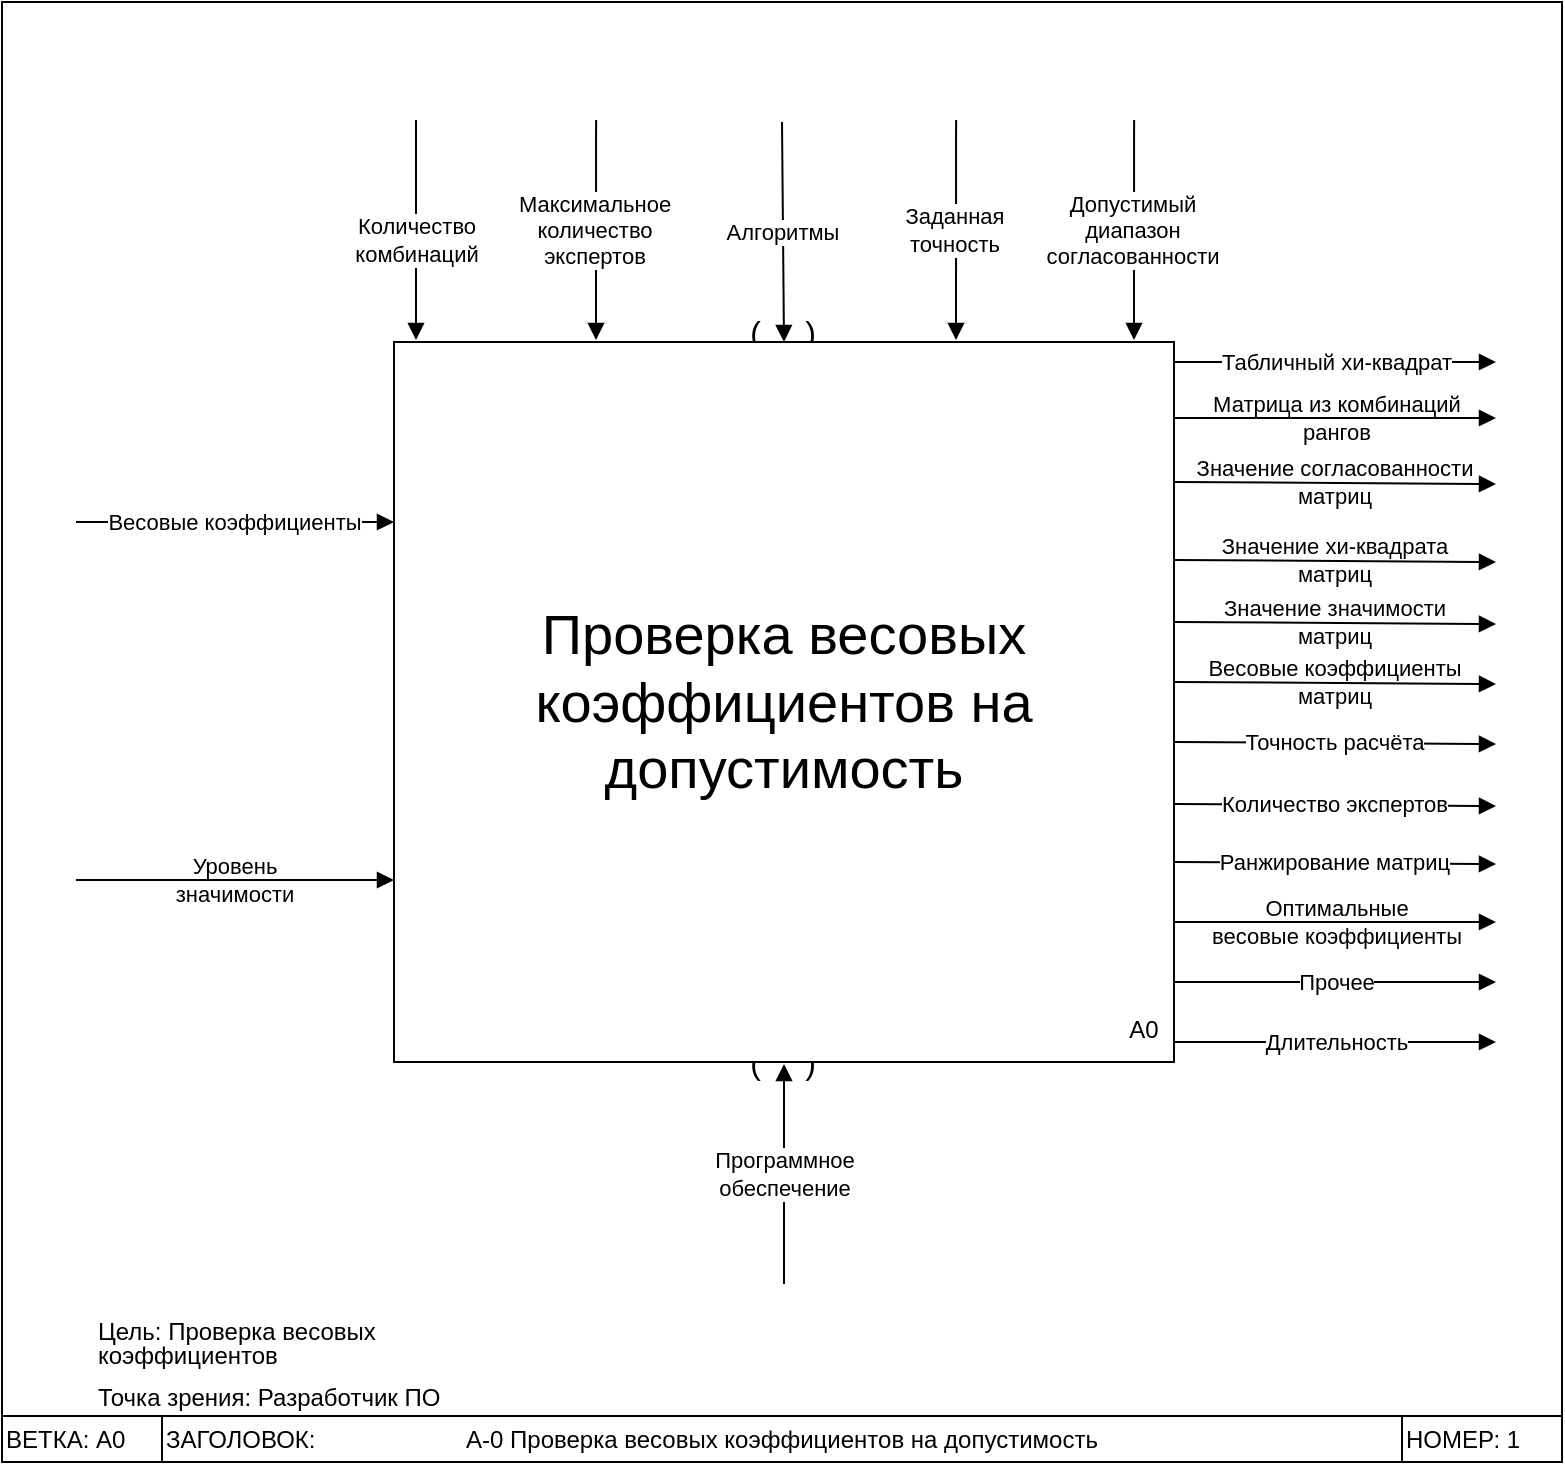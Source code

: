 <mxfile version="21.7.5" type="github" pages="4">
  <diagram name="Контекстная" id="ZWv0XQIptHX5wj8FlSW1">
    <mxGraphModel dx="989" dy="545" grid="1" gridSize="10" guides="1" tooltips="1" connect="1" arrows="1" fold="1" page="1" pageScale="1" pageWidth="827" pageHeight="1169" math="0" shadow="0">
      <root>
        <mxCell id="0" />
        <mxCell id="1" parent="0" />
        <mxCell id="_nZTojiyE76JTHtSft5U-11" value="&lt;font style=&quot;font-size: 16px;&quot;&gt;(&amp;nbsp; &amp;nbsp; &amp;nbsp;)&lt;/font&gt;" style="text;html=1;align=center;verticalAlign=middle;resizable=0;points=[];autosize=1;strokeColor=none;fillColor=none;" parent="1" vertex="1">
          <mxGeometry x="383" y="170" width="60" height="30" as="geometry" />
        </mxCell>
        <mxCell id="UwtVmJWAxAAU6NyaN8vT-10" value="" style="swimlane;direction=west;" parent="1" vertex="1">
          <mxGeometry x="23" y="20" width="780" height="730" as="geometry">
            <mxRectangle x="24" y="21" width="50" height="40" as="alternateBounds" />
          </mxGeometry>
        </mxCell>
        <mxCell id="UwtVmJWAxAAU6NyaN8vT-11" value="ВЕТКА: А0" style="text;html=1;strokeColor=default;fillColor=none;align=left;verticalAlign=middle;whiteSpace=wrap;rounded=0;glass=0;" parent="UwtVmJWAxAAU6NyaN8vT-10" vertex="1">
          <mxGeometry y="707" width="80" height="23" as="geometry" />
        </mxCell>
        <mxCell id="UwtVmJWAxAAU6NyaN8vT-12" value="НОМЕР: 1" style="text;html=1;strokeColor=default;fillColor=none;align=left;verticalAlign=middle;whiteSpace=wrap;rounded=0;glass=0;" parent="UwtVmJWAxAAU6NyaN8vT-10" vertex="1">
          <mxGeometry x="700" y="707" width="80" height="23" as="geometry" />
        </mxCell>
        <mxCell id="UwtVmJWAxAAU6NyaN8vT-13" value="ЗАГОЛОВОК:&amp;nbsp;" style="text;html=1;strokeColor=none;fillColor=none;align=left;verticalAlign=middle;whiteSpace=wrap;rounded=0;glass=0;" parent="UwtVmJWAxAAU6NyaN8vT-10" vertex="1">
          <mxGeometry x="80" y="707" width="80" height="23" as="geometry" />
        </mxCell>
        <mxCell id="UwtVmJWAxAAU6NyaN8vT-14" value="А-0 Проверка весовых коэффициентов на допустимость" style="text;html=1;strokeColor=none;fillColor=none;align=center;verticalAlign=middle;whiteSpace=wrap;rounded=0;glass=0;" parent="UwtVmJWAxAAU6NyaN8vT-10" vertex="1">
          <mxGeometry x="80" y="707" width="620" height="23" as="geometry" />
        </mxCell>
        <mxCell id="UwtVmJWAxAAU6NyaN8vT-15" value="&lt;p style=&quot;line-height: 100%;&quot;&gt;Цель: Проверка весовых коэффициентов&lt;/p&gt;&lt;p style=&quot;line-height: 50%;&quot;&gt;Точка зрения: Разработчик ПО&lt;/p&gt;" style="text;html=1;strokeColor=none;fillColor=none;align=left;verticalAlign=middle;whiteSpace=wrap;rounded=0;" parent="UwtVmJWAxAAU6NyaN8vT-10" vertex="1">
          <mxGeometry x="46" y="650" width="174" height="57" as="geometry" />
        </mxCell>
        <mxCell id="UwtVmJWAxAAU6NyaN8vT-34" value="Табличный хи-квадрат" style="endArrow=block;html=1;rounded=0;exitX=1;exitY=0.12;exitDx=0;exitDy=0;exitPerimeter=0;endFill=1;" parent="UwtVmJWAxAAU6NyaN8vT-10" edge="1">
          <mxGeometry width="50" height="50" relative="1" as="geometry">
            <mxPoint x="586" y="180" as="sourcePoint" />
            <mxPoint x="747" y="180" as="targetPoint" />
          </mxGeometry>
        </mxCell>
        <mxCell id="_nZTojiyE76JTHtSft5U-1" value="Матрица из комбинаций&lt;br&gt;рангов" style="endArrow=block;html=1;rounded=0;exitX=1;exitY=0.5;exitDx=0;exitDy=0;endFill=1;labelBackgroundColor=none;" parent="UwtVmJWAxAAU6NyaN8vT-10" edge="1">
          <mxGeometry width="50" height="50" relative="1" as="geometry">
            <mxPoint x="586" y="208" as="sourcePoint" />
            <mxPoint x="747" y="208" as="targetPoint" />
          </mxGeometry>
        </mxCell>
        <mxCell id="_nZTojiyE76JTHtSft5U-2" value="Длительность" style="endArrow=block;html=1;rounded=0;exitX=1;exitY=0.88;exitDx=0;exitDy=0;exitPerimeter=0;endFill=1;" parent="UwtVmJWAxAAU6NyaN8vT-10" edge="1">
          <mxGeometry width="50" height="50" relative="1" as="geometry">
            <mxPoint x="586" y="520" as="sourcePoint" />
            <mxPoint x="747" y="520" as="targetPoint" />
          </mxGeometry>
        </mxCell>
        <mxCell id="_nZTojiyE76JTHtSft5U-13" value="Максимальное&lt;br&gt;количество&lt;br&gt;экспертов" style="endArrow=block;html=1;rounded=0;entryX=0.105;entryY=0;entryDx=0;entryDy=0;endFill=1;entryPerimeter=0;" parent="UwtVmJWAxAAU6NyaN8vT-10" edge="1">
          <mxGeometry x="0.007" width="50" height="50" relative="1" as="geometry">
            <mxPoint x="297.05" y="59" as="sourcePoint" />
            <mxPoint x="297.0" y="169" as="targetPoint" />
            <mxPoint x="-1" as="offset" />
          </mxGeometry>
        </mxCell>
        <mxCell id="_nZTojiyE76JTHtSft5U-14" value="Уровень&lt;br&gt;значимости" style="endArrow=block;html=1;rounded=0;entryX=0;entryY=0.25;entryDx=0;entryDy=0;endFill=1;labelBackgroundColor=none;" parent="UwtVmJWAxAAU6NyaN8vT-10" edge="1">
          <mxGeometry x="0.007" width="50" height="50" relative="1" as="geometry">
            <mxPoint x="37" y="439" as="sourcePoint" />
            <mxPoint x="196" y="439" as="targetPoint" />
            <mxPoint x="-1" as="offset" />
          </mxGeometry>
        </mxCell>
        <mxCell id="UwtVmJWAxAAU6NyaN8vT-33" value="Программное&lt;br&gt;обеспечение" style="endArrow=block;html=1;rounded=0;entryX=0.5;entryY=1;entryDx=0;entryDy=0;endFill=1;" parent="UwtVmJWAxAAU6NyaN8vT-10" edge="1">
          <mxGeometry width="50" height="50" relative="1" as="geometry">
            <mxPoint x="391" y="641" as="sourcePoint" />
            <mxPoint x="391" y="531" as="targetPoint" />
          </mxGeometry>
        </mxCell>
        <mxCell id="_nZTojiyE76JTHtSft5U-6" value="&lt;font style=&quot;font-size: 16px;&quot;&gt;(&amp;nbsp; &amp;nbsp; &amp;nbsp;)&lt;/font&gt;" style="text;html=1;align=center;verticalAlign=middle;resizable=0;points=[];autosize=1;strokeColor=none;fillColor=none;" parent="UwtVmJWAxAAU6NyaN8vT-10" vertex="1">
          <mxGeometry x="360" y="515" width="60" height="30" as="geometry" />
        </mxCell>
        <mxCell id="Q9Z6t221oSEV2i7YVVHM-1" value="Количество&lt;br&gt;комбинаций" style="endArrow=block;html=1;rounded=0;entryX=0.105;entryY=0;entryDx=0;entryDy=0;endFill=1;entryPerimeter=0;" edge="1" parent="UwtVmJWAxAAU6NyaN8vT-10">
          <mxGeometry x="0.091" width="50" height="50" relative="1" as="geometry">
            <mxPoint x="207" y="59" as="sourcePoint" />
            <mxPoint x="207" y="169" as="targetPoint" />
            <mxPoint as="offset" />
          </mxGeometry>
        </mxCell>
        <mxCell id="SbHf0pWlJhlHCsWusG1j-2" value="Допустимый&lt;br&gt;диапазон&lt;br&gt;согласованности" style="endArrow=block;html=1;rounded=0;entryX=0.105;entryY=0;entryDx=0;entryDy=0;endFill=1;entryPerimeter=0;" edge="1" parent="UwtVmJWAxAAU6NyaN8vT-10">
          <mxGeometry x="0.008" y="-1" width="50" height="50" relative="1" as="geometry">
            <mxPoint x="566.05" y="59" as="sourcePoint" />
            <mxPoint x="566" y="169" as="targetPoint" />
            <mxPoint as="offset" />
          </mxGeometry>
        </mxCell>
        <mxCell id="Q9Z6t221oSEV2i7YVVHM-2" value="Заданная&lt;br&gt;точность" style="endArrow=block;html=1;rounded=0;entryX=0.105;entryY=0;entryDx=0;entryDy=0;endFill=1;entryPerimeter=0;" edge="1" parent="UwtVmJWAxAAU6NyaN8vT-10">
          <mxGeometry x="0.008" y="-1" width="50" height="50" relative="1" as="geometry">
            <mxPoint x="477.05" y="59" as="sourcePoint" />
            <mxPoint x="477" y="169" as="targetPoint" />
            <mxPoint as="offset" />
          </mxGeometry>
        </mxCell>
        <mxCell id="SbHf0pWlJhlHCsWusG1j-5" value="Значение хи-квадрата&lt;br&gt;матриц" style="endArrow=block;html=1;rounded=0;exitX=1;exitY=0.5;exitDx=0;exitDy=0;endFill=1;labelBackgroundColor=none;" edge="1" parent="UwtVmJWAxAAU6NyaN8vT-10">
          <mxGeometry width="50" height="50" relative="1" as="geometry">
            <mxPoint x="586" y="279" as="sourcePoint" />
            <mxPoint x="747" y="280" as="targetPoint" />
          </mxGeometry>
        </mxCell>
        <mxCell id="SbHf0pWlJhlHCsWusG1j-3" value="Прочее" style="endArrow=block;html=1;rounded=0;exitX=1;exitY=0.5;exitDx=0;exitDy=0;endFill=1;labelBackgroundColor=default;" edge="1" parent="UwtVmJWAxAAU6NyaN8vT-10">
          <mxGeometry x="0.002" width="50" height="50" relative="1" as="geometry">
            <mxPoint x="586" y="490" as="sourcePoint" />
            <mxPoint x="747" y="490" as="targetPoint" />
            <mxPoint as="offset" />
          </mxGeometry>
        </mxCell>
        <mxCell id="N3KC11bhhMYCx0dWHLYu-1" value="Оптимальные&lt;br&gt;весовые коэффициенты" style="endArrow=block;html=1;rounded=0;exitX=1;exitY=0.5;exitDx=0;exitDy=0;endFill=1;labelBackgroundColor=none;" edge="1" parent="UwtVmJWAxAAU6NyaN8vT-10">
          <mxGeometry x="0.002" width="50" height="50" relative="1" as="geometry">
            <mxPoint x="586" y="460" as="sourcePoint" />
            <mxPoint x="747" y="460" as="targetPoint" />
            <mxPoint as="offset" />
          </mxGeometry>
        </mxCell>
        <mxCell id="UwtVmJWAxAAU6NyaN8vT-23" value="" style="group" parent="1" vertex="1" connectable="0">
          <mxGeometry x="219" y="190" width="390" height="370" as="geometry" />
        </mxCell>
        <mxCell id="UwtVmJWAxAAU6NyaN8vT-24" value="&lt;span style=&quot;font-size: 28px;&quot;&gt;Проверка весовых коэффициентов на допустимость&lt;br&gt;&lt;/span&gt;" style="rounded=0;whiteSpace=wrap;html=1;" parent="UwtVmJWAxAAU6NyaN8vT-23" vertex="1">
          <mxGeometry width="390" height="360" as="geometry" />
        </mxCell>
        <mxCell id="UwtVmJWAxAAU6NyaN8vT-25" value="A0" style="text;html=1;strokeColor=none;fillColor=none;align=center;verticalAlign=middle;whiteSpace=wrap;rounded=0;" parent="UwtVmJWAxAAU6NyaN8vT-23" vertex="1">
          <mxGeometry x="360" y="329.097" width="30" height="29.903" as="geometry" />
        </mxCell>
        <mxCell id="UwtVmJWAxAAU6NyaN8vT-31" value="Весовые коэффициенты" style="endArrow=block;html=1;rounded=0;entryX=0;entryY=0.25;entryDx=0;entryDy=0;endFill=1;" parent="1" target="UwtVmJWAxAAU6NyaN8vT-24" edge="1">
          <mxGeometry x="0.007" width="50" height="50" relative="1" as="geometry">
            <mxPoint x="60" y="280" as="sourcePoint" />
            <mxPoint x="219.0" y="252.5" as="targetPoint" />
            <mxPoint x="-1" as="offset" />
          </mxGeometry>
        </mxCell>
        <mxCell id="UwtVmJWAxAAU6NyaN8vT-28" value="Алгоритмы" style="endArrow=block;html=1;rounded=0;entryX=0.5;entryY=0;entryDx=0;entryDy=0;endFill=1;" parent="1" edge="1">
          <mxGeometry width="50" height="50" relative="1" as="geometry">
            <mxPoint x="413" y="80" as="sourcePoint" />
            <mxPoint x="414" y="190" as="targetPoint" />
          </mxGeometry>
        </mxCell>
        <mxCell id="SbHf0pWlJhlHCsWusG1j-4" value="Значение согласованности&lt;br&gt;матриц" style="endArrow=block;html=1;rounded=0;exitX=1;exitY=0.5;exitDx=0;exitDy=0;endFill=1;labelBackgroundColor=none;" edge="1" parent="1">
          <mxGeometry x="0.002" width="50" height="50" relative="1" as="geometry">
            <mxPoint x="609" y="260" as="sourcePoint" />
            <mxPoint x="770" y="261" as="targetPoint" />
            <mxPoint as="offset" />
          </mxGeometry>
        </mxCell>
        <mxCell id="SbHf0pWlJhlHCsWusG1j-6" value="Значение значимости&lt;br&gt;матриц" style="endArrow=block;html=1;rounded=0;exitX=1;exitY=0.5;exitDx=0;exitDy=0;endFill=1;labelBackgroundColor=none;" edge="1" parent="1">
          <mxGeometry width="50" height="50" relative="1" as="geometry">
            <mxPoint x="609" y="330" as="sourcePoint" />
            <mxPoint x="770" y="331" as="targetPoint" />
          </mxGeometry>
        </mxCell>
        <mxCell id="SbHf0pWlJhlHCsWusG1j-8" value="Весовые коэффициенты&lt;br&gt;матриц" style="endArrow=block;html=1;rounded=0;exitX=1;exitY=0.5;exitDx=0;exitDy=0;endFill=1;labelBackgroundColor=none;" edge="1" parent="1">
          <mxGeometry x="0.001" width="50" height="50" relative="1" as="geometry">
            <mxPoint x="609" y="360" as="sourcePoint" />
            <mxPoint x="770" y="361" as="targetPoint" />
            <mxPoint as="offset" />
          </mxGeometry>
        </mxCell>
        <mxCell id="SbHf0pWlJhlHCsWusG1j-9" value="Точность расчёта" style="endArrow=block;html=1;rounded=0;exitX=1;exitY=0.5;exitDx=0;exitDy=0;endFill=1;labelBackgroundColor=default;" edge="1" parent="1">
          <mxGeometry x="0.001" width="50" height="50" relative="1" as="geometry">
            <mxPoint x="609" y="390" as="sourcePoint" />
            <mxPoint x="770" y="391" as="targetPoint" />
            <mxPoint as="offset" />
          </mxGeometry>
        </mxCell>
        <mxCell id="SbHf0pWlJhlHCsWusG1j-10" value="Количество экспертов" style="endArrow=block;html=1;rounded=0;exitX=1;exitY=0.5;exitDx=0;exitDy=0;endFill=1;labelBackgroundColor=default;" edge="1" parent="1">
          <mxGeometry x="0.001" width="50" height="50" relative="1" as="geometry">
            <mxPoint x="609" y="421" as="sourcePoint" />
            <mxPoint x="770" y="422" as="targetPoint" />
            <mxPoint as="offset" />
          </mxGeometry>
        </mxCell>
        <mxCell id="SbHf0pWlJhlHCsWusG1j-11" value="Ранжирование матриц" style="endArrow=block;html=1;rounded=0;exitX=1;exitY=0.5;exitDx=0;exitDy=0;endFill=1;labelBackgroundColor=default;" edge="1" parent="1">
          <mxGeometry x="0.001" width="50" height="50" relative="1" as="geometry">
            <mxPoint x="609" y="450" as="sourcePoint" />
            <mxPoint x="770" y="451" as="targetPoint" />
            <mxPoint as="offset" />
          </mxGeometry>
        </mxCell>
      </root>
    </mxGraphModel>
  </diagram>
  <diagram id="uLG6Z2e0YkIsBCWtMbWG" name="А0">
    <mxGraphModel dx="1195" dy="658" grid="1" gridSize="10" guides="1" tooltips="1" connect="1" arrows="1" fold="1" page="1" pageScale="1" pageWidth="1169" pageHeight="827" background="none" math="0" shadow="0">
      <root>
        <mxCell id="0" />
        <mxCell id="1" parent="0" />
        <mxCell id="F-KDv2YsbYm4zEEXJvgU-4" value="Весовые коэффициенты&lt;br style=&quot;font-size: 10px;&quot;&gt;матриц" style="endArrow=block;html=1;rounded=0;endFill=1;exitX=1;exitY=0.08;exitDx=0;exitDy=0;exitPerimeter=0;strokeColor=#6600CC;labelBackgroundColor=default;fillColor=#f8cecc;fontSize=10;" edge="1" parent="1">
          <mxGeometry x="-1" y="-71" width="50" height="50" relative="1" as="geometry">
            <mxPoint x="480" y="393" as="sourcePoint" />
            <mxPoint x="920" y="393" as="targetPoint" />
            <mxPoint x="-59" y="-32" as="offset" />
          </mxGeometry>
        </mxCell>
        <mxCell id="F-KDv2YsbYm4zEEXJvgU-2" value="Значение значимости&lt;br style=&quot;font-size: 10px;&quot;&gt;матриц" style="endArrow=block;html=1;rounded=0;endFill=1;exitX=1;exitY=0.08;exitDx=0;exitDy=0;exitPerimeter=0;strokeColor=#b85450;labelBackgroundColor=default;fillColor=#f8cecc;fontSize=10;" edge="1" parent="1">
          <mxGeometry x="-0.432" y="-50" width="50" height="50" relative="1" as="geometry">
            <mxPoint x="480" y="375" as="sourcePoint" />
            <mxPoint x="920" y="375" as="targetPoint" />
            <mxPoint as="offset" />
          </mxGeometry>
        </mxCell>
        <mxCell id="VD741ZMysFTanJr_S810-2" value="Значение согласованности&lt;br style=&quot;border-color: var(--border-color); font-size: 10px;&quot;&gt;&lt;span style=&quot;font-size: 10px;&quot;&gt;матриц&lt;/span&gt;" style="endArrow=block;html=1;rounded=0;endFill=1;exitX=1;exitY=0.08;exitDx=0;exitDy=0;exitPerimeter=0;strokeColor=#999900;labelBackgroundColor=none;fontSize=10;" edge="1" parent="1">
          <mxGeometry x="-0.618" width="50" height="50" relative="1" as="geometry">
            <mxPoint x="480" y="339.8" as="sourcePoint" />
            <mxPoint x="920" y="340" as="targetPoint" />
            <mxPoint as="offset" />
          </mxGeometry>
        </mxCell>
        <mxCell id="aFnh8GW0OJa8cc7-wk0_-7" value="" style="endArrow=block;html=1;rounded=0;exitX=1.004;exitY=0.16;exitDx=0;exitDy=0;exitPerimeter=0;endFill=1;strokeColor=#00FFFF;fontSize=10;" edge="1" parent="1">
          <mxGeometry x="-1" y="-43" width="50" height="50" relative="1" as="geometry">
            <mxPoint x="280.48" y="196.6" as="sourcePoint" />
            <mxPoint x="920" y="197" as="targetPoint" />
            <mxPoint as="offset" />
          </mxGeometry>
        </mxCell>
        <mxCell id="aFnh8GW0OJa8cc7-wk0_-8" value="Длительность обработки" style="endArrow=block;html=1;rounded=0;exitX=1.004;exitY=0.16;exitDx=0;exitDy=0;exitPerimeter=0;endFill=1;strokeColor=#9AC7BF;jumpStyle=gap;fontSize=10;" edge="1" parent="1">
          <mxGeometry x="-0.22" width="50" height="50" relative="1" as="geometry">
            <mxPoint x="280.48" y="214.6" as="sourcePoint" />
            <mxPoint x="920" y="215" as="targetPoint" />
            <mxPoint as="offset" />
          </mxGeometry>
        </mxCell>
        <mxCell id="aFnh8GW0OJa8cc7-wk0_-9" value="Прочее" style="endArrow=block;html=1;rounded=0;exitX=1.004;exitY=0.16;exitDx=0;exitDy=0;exitPerimeter=0;endFill=1;strokeColor=#FFCE9F;fontSize=10;" edge="1" parent="1">
          <mxGeometry x="-0.861" width="50" height="50" relative="1" as="geometry">
            <mxPoint x="280.48" y="180.6" as="sourcePoint" />
            <mxPoint x="920" y="181" as="targetPoint" />
            <mxPoint as="offset" />
          </mxGeometry>
        </mxCell>
        <mxCell id="4u0ujeywtucYIl0Goh5u-2" value="Весовые&lt;br style=&quot;font-size: 10px;&quot;&gt;коэффициенты" style="endArrow=block;html=1;rounded=0;entryX=-0.001;entryY=0.158;entryDx=0;entryDy=0;entryPerimeter=0;endFill=1;labelBackgroundColor=none;strokeColor=#FF00FF;fontSize=10;" edge="1" parent="1" target="5ahT-SYsGyvmFBpI2IyX-2">
          <mxGeometry x="-0.333" width="50" height="50" relative="1" as="geometry">
            <mxPoint x="40" y="170" as="sourcePoint" />
            <mxPoint x="310" y="190" as="targetPoint" />
            <mxPoint as="offset" />
          </mxGeometry>
        </mxCell>
        <mxCell id="743_yrjDaTubIG02njix-1" value="" style="swimlane;direction=west;fillColor=none;swimlaneFillColor=none;shadow=0;swimlaneLine=1;fontSize=10;" parent="1" vertex="1">
          <mxGeometry x="23" y="20" width="917" height="730" as="geometry">
            <mxRectangle x="23" y="21" width="50" height="40" as="alternateBounds" />
          </mxGeometry>
        </mxCell>
        <mxCell id="F-KDv2YsbYm4zEEXJvgU-1" value="Хи-квадрат&lt;br style=&quot;font-size: 10px;&quot;&gt;матриц" style="endArrow=block;html=1;rounded=0;endFill=1;exitX=1;exitY=0.08;exitDx=0;exitDy=0;exitPerimeter=0;strokeColor=#FFB570;labelBackgroundColor=none;fontSize=10;" edge="1" parent="743_yrjDaTubIG02njix-1">
          <mxGeometry x="-0.855" width="50" height="50" relative="1" as="geometry">
            <mxPoint x="457" y="339" as="sourcePoint" />
            <mxPoint x="897" y="339" as="targetPoint" />
            <mxPoint as="offset" />
          </mxGeometry>
        </mxCell>
        <mxCell id="SuHji1JUfY4mNwCukmQ_-2" value="" style="endArrow=block;html=1;rounded=1;endFill=1;strokeColor=#FFB570;labelBackgroundColor=default;entryX=0;entryY=0.25;entryDx=0;entryDy=0;edgeStyle=orthogonalEdgeStyle;jumpStyle=gap;fontSize=10;" edge="1" parent="743_yrjDaTubIG02njix-1" target="swCZicpM5G-BZDFf6zmv-2">
          <mxGeometry x="-0.767" width="50" height="50" relative="1" as="geometry">
            <mxPoint x="457" y="339" as="sourcePoint" />
            <mxPoint x="907" y="349" as="targetPoint" />
            <mxPoint as="offset" />
            <Array as="points">
              <mxPoint x="510" y="339" />
              <mxPoint x="510" y="480" />
            </Array>
          </mxGeometry>
        </mxCell>
        <mxCell id="cpRvrm9ey4uUoWMbJDzQ-1" value="Уровень&lt;br style=&quot;font-size: 10px;&quot;&gt;значимости" style="endArrow=block;html=1;rounded=0;entryX=-0.001;entryY=0.158;entryDx=0;entryDy=0;entryPerimeter=0;endFill=1;labelBackgroundColor=none;strokeColor=#00FF00;fontSize=10;" edge="1" parent="743_yrjDaTubIG02njix-1">
          <mxGeometry x="-0.333" width="50" height="50" relative="1" as="geometry">
            <mxPoint x="17" y="190" as="sourcePoint" />
            <mxPoint x="137" y="190" as="targetPoint" />
            <mxPoint as="offset" />
          </mxGeometry>
        </mxCell>
        <mxCell id="swCZicpM5G-BZDFf6zmv-4" value="" style="endArrow=block;html=1;rounded=1;entryX=-0.003;entryY=0.93;entryDx=0;entryDy=0;endFill=1;labelBackgroundColor=none;strokeColor=#FF00FF;edgeStyle=elbowEdgeStyle;jumpStyle=gap;entryPerimeter=0;fontSize=10;" edge="1" parent="743_yrjDaTubIG02njix-1" target="swCZicpM5G-BZDFf6zmv-2">
          <mxGeometry width="50" height="50" relative="1" as="geometry">
            <mxPoint x="17" y="150" as="sourcePoint" />
            <mxPoint x="537" y="499" as="targetPoint" />
            <Array as="points">
              <mxPoint x="107" y="330" />
            </Array>
          </mxGeometry>
        </mxCell>
        <mxCell id="swCZicpM5G-BZDFf6zmv-6" value="Неудовлетворительный&lt;br style=&quot;font-size: 10px;&quot;&gt;результат" style="endArrow=classic;html=1;rounded=1;exitX=1;exitY=0.122;exitDx=0;exitDy=0;exitPerimeter=0;entryX=0;entryY=0.75;entryDx=0;entryDy=0;jumpStyle=gap;strokeColor=#333333;fontSize=10;" edge="1" parent="743_yrjDaTubIG02njix-1" source="swCZicpM5G-BZDFf6zmv-2" target="aFnh8GW0OJa8cc7-wk0_-2">
          <mxGeometry x="-0.757" width="50" height="50" relative="1" as="geometry">
            <mxPoint x="657" y="470" as="sourcePoint" />
            <mxPoint x="597" y="350" as="targetPoint" />
            <Array as="points">
              <mxPoint x="707" y="470" />
              <mxPoint x="707" y="260" />
              <mxPoint x="287" y="260" />
              <mxPoint x="287" y="360" />
            </Array>
            <mxPoint as="offset" />
          </mxGeometry>
        </mxCell>
        <mxCell id="5ahT-SYsGyvmFBpI2IyX-1" value="" style="group;fontSize=10;" vertex="1" connectable="0" parent="743_yrjDaTubIG02njix-1">
          <mxGeometry x="137" y="140" width="120" height="60" as="geometry" />
        </mxCell>
        <mxCell id="5ahT-SYsGyvmFBpI2IyX-2" value="Обработка входных данных" style="rounded=0;whiteSpace=wrap;html=1;fontSize=10;" vertex="1" parent="5ahT-SYsGyvmFBpI2IyX-1">
          <mxGeometry width="120" height="60" as="geometry" />
        </mxCell>
        <mxCell id="5ahT-SYsGyvmFBpI2IyX-3" value="&lt;font style=&quot;font-size: 12px;&quot;&gt;А1&lt;/font&gt;" style="text;html=1;strokeColor=none;fillColor=none;align=center;verticalAlign=middle;whiteSpace=wrap;rounded=0;fontSize=10;" vertex="1" parent="5ahT-SYsGyvmFBpI2IyX-1">
          <mxGeometry x="98" y="44" width="22" height="16" as="geometry" />
        </mxCell>
        <mxCell id="743_yrjDaTubIG02njix-2" value="ВЕТКА: А0" style="text;html=1;strokeColor=default;fillColor=none;align=left;verticalAlign=middle;whiteSpace=wrap;rounded=0;glass=0;fontSize=10;" parent="743_yrjDaTubIG02njix-1" vertex="1">
          <mxGeometry y="707" width="80" height="23" as="geometry" />
        </mxCell>
        <mxCell id="743_yrjDaTubIG02njix-3" value="НОМЕР: 2" style="text;html=1;strokeColor=default;fillColor=none;align=left;verticalAlign=middle;whiteSpace=wrap;rounded=0;glass=0;fontSize=10;" parent="743_yrjDaTubIG02njix-1" vertex="1">
          <mxGeometry x="837" y="707" width="80" height="23" as="geometry" />
        </mxCell>
        <mxCell id="743_yrjDaTubIG02njix-4" value="ЗАГОЛОВОК:&amp;nbsp;" style="text;html=1;strokeColor=none;fillColor=none;align=left;verticalAlign=middle;whiteSpace=wrap;rounded=0;glass=0;fontSize=10;" parent="743_yrjDaTubIG02njix-1" vertex="1">
          <mxGeometry x="80" y="707" width="80" height="23" as="geometry" />
        </mxCell>
        <mxCell id="743_yrjDaTubIG02njix-5" value="А-0 Проверка весовых коэффициентов на надёжность" style="text;html=1;strokeColor=none;fillColor=none;align=center;verticalAlign=middle;whiteSpace=wrap;rounded=0;glass=0;fontSize=10;" parent="743_yrjDaTubIG02njix-1" vertex="1">
          <mxGeometry x="80" y="707" width="756" height="23" as="geometry" />
        </mxCell>
        <mxCell id="4u0ujeywtucYIl0Goh5u-1" value="Количество&lt;br style=&quot;font-size: 10px;&quot;&gt;комбинаций" style="endArrow=block;html=1;rounded=0;strokeColor=#2200FF;entryX=0.5;entryY=0;entryDx=0;entryDy=0;endFill=1;fontSize=10;" edge="1" parent="743_yrjDaTubIG02njix-1" target="5ahT-SYsGyvmFBpI2IyX-2">
          <mxGeometry width="50" height="50" relative="1" as="geometry">
            <mxPoint x="197" y="30" as="sourcePoint" />
            <mxPoint x="407" y="190" as="targetPoint" />
          </mxGeometry>
        </mxCell>
        <mxCell id="aFnh8GW0OJa8cc7-wk0_-12" value="" style="endArrow=block;html=1;rounded=1;exitX=1.004;exitY=0.077;exitDx=0;exitDy=0;exitPerimeter=0;edgeStyle=orthogonalEdgeStyle;strokeColor=#660033;jumpStyle=gap;entryX=0.5;entryY=0;entryDx=0;entryDy=0;endFill=1;fontSize=10;" edge="1" parent="743_yrjDaTubIG02njix-1" source="5ahT-SYsGyvmFBpI2IyX-2" target="aFnh8GW0OJa8cc7-wk0_-2">
          <mxGeometry width="50" height="50" relative="1" as="geometry">
            <mxPoint x="257" y="144.62" as="sourcePoint" />
            <mxPoint x="398" y="300" as="targetPoint" />
            <Array as="points">
              <mxPoint x="397" y="145" />
            </Array>
          </mxGeometry>
        </mxCell>
        <mxCell id="swCZicpM5G-BZDFf6zmv-9" value="Длительность" style="text;html=1;align=center;verticalAlign=middle;resizable=0;points=[];autosize=1;strokeColor=none;fillColor=none;fontSize=10;" vertex="1" parent="743_yrjDaTubIG02njix-1">
          <mxGeometry x="786" y="187" width="90" height="30" as="geometry" />
        </mxCell>
        <mxCell id="swCZicpM5G-BZDFf6zmv-11" value="Длительность&lt;br style=&quot;font-size: 10px;&quot;&gt;проверки" style="edgeStyle=orthogonalEdgeStyle;rounded=1;orthogonalLoop=1;jettySize=auto;html=1;exitX=1;exitY=0.25;exitDx=0;exitDy=0;endArrow=block;endFill=1;strokeColor=#9ac7bf;jumpStyle=gap;fontSize=10;" edge="1" parent="743_yrjDaTubIG02njix-1" source="swCZicpM5G-BZDFf6zmv-2">
          <mxGeometry x="-0.444" relative="1" as="geometry">
            <mxPoint x="897" y="195" as="targetPoint" />
            <Array as="points">
              <mxPoint x="774" y="480" />
              <mxPoint x="774" y="195" />
            </Array>
            <mxPoint as="offset" />
          </mxGeometry>
        </mxCell>
        <mxCell id="aFnh8GW0OJa8cc7-wk0_-11" value="" style="endArrow=block;html=1;rounded=1;exitX=1.004;exitY=0.61;exitDx=0;exitDy=0;exitPerimeter=0;edgeStyle=orthogonalEdgeStyle;strokeColor=#00FFFF;entryX=0;entryY=0.25;entryDx=0;entryDy=0;endFill=1;jumpStyle=gap;fontSize=10;" edge="1" parent="743_yrjDaTubIG02njix-1" source="5ahT-SYsGyvmFBpI2IyX-2" target="aFnh8GW0OJa8cc7-wk0_-2">
          <mxGeometry width="50" height="50" relative="1" as="geometry">
            <mxPoint x="257.0" y="176.42" as="sourcePoint" />
            <mxPoint x="296.51" y="220" as="targetPoint" />
          </mxGeometry>
        </mxCell>
        <mxCell id="aFnh8GW0OJa8cc7-wk0_-1" value="" style="group;fontSize=10;" vertex="1" connectable="0" parent="743_yrjDaTubIG02njix-1">
          <mxGeometry x="337" y="300" width="120" height="80" as="geometry" />
        </mxCell>
        <mxCell id="aFnh8GW0OJa8cc7-wk0_-2" value="Расчёт количества экспертов" style="rounded=0;whiteSpace=wrap;html=1;fontSize=10;" vertex="1" parent="aFnh8GW0OJa8cc7-wk0_-1">
          <mxGeometry width="120" height="80" as="geometry" />
        </mxCell>
        <mxCell id="aFnh8GW0OJa8cc7-wk0_-3" value="&lt;font style=&quot;font-size: 12px;&quot;&gt;А2&lt;/font&gt;" style="text;html=1;strokeColor=none;fillColor=none;align=center;verticalAlign=middle;whiteSpace=wrap;rounded=0;fontSize=10;" vertex="1" parent="aFnh8GW0OJa8cc7-wk0_-1">
          <mxGeometry x="98" y="60" width="22" height="20" as="geometry" />
        </mxCell>
        <mxCell id="SuHji1JUfY4mNwCukmQ_-3" value="" style="endArrow=block;html=1;rounded=1;endFill=1;exitX=1.003;exitY=0.687;exitDx=0;exitDy=0;exitPerimeter=0;strokeColor=#b85450;labelBackgroundColor=default;fillColor=#f8cecc;entryX=0;entryY=0.5;entryDx=0;entryDy=0;edgeStyle=orthogonalEdgeStyle;jumpStyle=gap;fontSize=10;" edge="1" parent="743_yrjDaTubIG02njix-1" source="aFnh8GW0OJa8cc7-wk0_-2" target="swCZicpM5G-BZDFf6zmv-2">
          <mxGeometry x="-0.638" y="7" width="50" height="50" relative="1" as="geometry">
            <mxPoint x="467" y="365" as="sourcePoint" />
            <mxPoint x="907" y="365" as="targetPoint" />
            <mxPoint y="-1" as="offset" />
            <Array as="points">
              <mxPoint x="498" y="355" />
              <mxPoint x="498" y="500" />
            </Array>
          </mxGeometry>
        </mxCell>
        <mxCell id="SuHji1JUfY4mNwCukmQ_-4" value="" style="endArrow=block;html=1;rounded=1;endFill=1;exitX=1.011;exitY=0.651;exitDx=0;exitDy=0;exitPerimeter=0;strokeColor=#6600CC;labelBackgroundColor=default;fillColor=#f8cecc;entryX=0;entryY=0.75;entryDx=0;entryDy=0;edgeStyle=orthogonalEdgeStyle;fontSize=10;" edge="1" parent="743_yrjDaTubIG02njix-1" source="aFnh8GW0OJa8cc7-wk0_-3" target="swCZicpM5G-BZDFf6zmv-2">
          <mxGeometry x="-0.591" width="50" height="50" relative="1" as="geometry">
            <mxPoint x="467" y="383" as="sourcePoint" />
            <mxPoint x="907" y="383" as="targetPoint" />
            <mxPoint as="offset" />
            <Array as="points">
              <mxPoint x="479" y="373" />
              <mxPoint x="479" y="520" />
            </Array>
          </mxGeometry>
        </mxCell>
        <mxCell id="SuHji1JUfY4mNwCukmQ_-1" value="" style="endArrow=classic;html=1;rounded=1;exitX=1.003;exitY=0.248;exitDx=0;exitDy=0;entryX=-0.003;entryY=0.054;entryDx=0;entryDy=0;entryPerimeter=0;edgeStyle=orthogonalEdgeStyle;exitPerimeter=0;strokeColor=#999900;jumpStyle=gap;fontSize=10;" edge="1" parent="743_yrjDaTubIG02njix-1" source="aFnh8GW0OJa8cc7-wk0_-2" target="swCZicpM5G-BZDFf6zmv-2">
          <mxGeometry width="50" height="50" relative="1" as="geometry">
            <mxPoint x="564" y="424" as="sourcePoint" />
            <mxPoint x="614" y="374" as="targetPoint" />
            <Array as="points">
              <mxPoint x="523" y="320" />
              <mxPoint x="523" y="464" />
            </Array>
          </mxGeometry>
        </mxCell>
        <mxCell id="F-KDv2YsbYm4zEEXJvgU-3" value="Длительность&lt;br style=&quot;font-size: 10px;&quot;&gt;расчёта" style="endArrow=block;html=1;rounded=1;endFill=1;exitX=1;exitY=0.08;exitDx=0;exitDy=0;exitPerimeter=0;strokeColor=#9ac7bf;labelBackgroundColor=none;edgeStyle=elbowEdgeStyle;jumpStyle=gap;fontSize=10;" edge="1" parent="743_yrjDaTubIG02njix-1">
          <mxGeometry x="-0.818" y="14" width="50" height="50" relative="1" as="geometry">
            <mxPoint x="457" y="304.0" as="sourcePoint" />
            <mxPoint x="897" y="195" as="targetPoint" />
            <mxPoint as="offset" />
            <Array as="points">
              <mxPoint x="774" y="255" />
            </Array>
          </mxGeometry>
        </mxCell>
        <mxCell id="SuHji1JUfY4mNwCukmQ_-8" value="Количество экспертов" style="endArrow=block;html=1;rounded=0;exitX=1.003;exitY=0.371;exitDx=0;exitDy=0;exitPerimeter=0;fontSize=10;endFill=1;strokeColor=#CC99FF;" edge="1" parent="743_yrjDaTubIG02njix-1">
          <mxGeometry width="50" height="50" relative="1" as="geometry">
            <mxPoint x="657" y="504.76" as="sourcePoint" />
            <mxPoint x="897" y="504.76" as="targetPoint" />
          </mxGeometry>
        </mxCell>
        <mxCell id="swCZicpM5G-BZDFf6zmv-1" value="" style="group;fontSize=10;" vertex="1" connectable="0" parent="743_yrjDaTubIG02njix-1">
          <mxGeometry x="537" y="460" width="120" height="80" as="geometry" />
        </mxCell>
        <mxCell id="swCZicpM5G-BZDFf6zmv-2" value="Проверка допустимости решения" style="rounded=0;whiteSpace=wrap;html=1;fontSize=10;" vertex="1" parent="swCZicpM5G-BZDFf6zmv-1">
          <mxGeometry width="120" height="80" as="geometry" />
        </mxCell>
        <mxCell id="swCZicpM5G-BZDFf6zmv-3" value="&lt;font style=&quot;font-size: 12px;&quot;&gt;А3&lt;/font&gt;" style="text;html=1;strokeColor=none;fillColor=none;align=center;verticalAlign=middle;whiteSpace=wrap;rounded=0;fontSize=10;" vertex="1" parent="swCZicpM5G-BZDFf6zmv-1">
          <mxGeometry x="98" y="60" width="22" height="20" as="geometry" />
        </mxCell>
        <mxCell id="aFnh8GW0OJa8cc7-wk0_-6" value="Табличный хи-квадрат" style="endArrow=block;html=1;rounded=0;exitX=1.004;exitY=0.16;exitDx=0;exitDy=0;exitPerimeter=0;endFill=1;strokeColor=#660033;fontSize=10;" edge="1" parent="1">
          <mxGeometry x="-0.783" width="50" height="50" relative="1" as="geometry">
            <mxPoint x="280.48" y="164.6" as="sourcePoint" />
            <mxPoint x="920" y="165" as="targetPoint" />
            <mxPoint as="offset" />
          </mxGeometry>
        </mxCell>
        <mxCell id="aFnh8GW0OJa8cc7-wk0_-13" value="Матрица из&lt;br style=&quot;font-size: 10px;&quot;&gt;комбинаций рангов" style="edgeStyle=isometricEdgeStyle;endArrow=none;html=1;elbow=vertical;rounded=0;strokeColor=#00FFFF;fontSize=10;" edge="1" parent="1">
          <mxGeometry x="-0.641" y="-10" width="50" height="100" relative="1" as="geometry">
            <mxPoint x="280" y="240" as="sourcePoint" />
            <mxPoint x="301" y="196.5" as="targetPoint" />
            <mxPoint x="-11" y="-1" as="offset" />
          </mxGeometry>
        </mxCell>
        <mxCell id="aFnh8GW0OJa8cc7-wk0_-15" value="Максимальное&lt;br style=&quot;font-size: 10px;&quot;&gt;количество&lt;br style=&quot;font-size: 10px;&quot;&gt;экспертов" style="endArrow=block;html=1;rounded=0;entryX=0.75;entryY=0;entryDx=0;entryDy=0;strokeColor=#99004D;jumpStyle=gap;endFill=1;fontSize=10;" edge="1" parent="1" target="aFnh8GW0OJa8cc7-wk0_-2">
          <mxGeometry x="-0.704" width="50" height="50" relative="1" as="geometry">
            <mxPoint x="450" y="50" as="sourcePoint" />
            <mxPoint x="444" y="186" as="targetPoint" />
            <mxPoint as="offset" />
          </mxGeometry>
        </mxCell>
        <mxCell id="swCZicpM5G-BZDFf6zmv-12" value="" style="endArrow=none;html=1;rounded=0;strokeColor=#9ac7bf;fontSize=10;" edge="1" parent="1">
          <mxGeometry width="50" height="50" relative="1" as="geometry">
            <mxPoint x="797" y="329" as="sourcePoint" />
            <mxPoint x="797" y="305" as="targetPoint" />
          </mxGeometry>
        </mxCell>
        <mxCell id="aFnh8GW0OJa8cc7-wk0_-5" value="" style="endArrow=block;html=1;rounded=1;entryX=0.25;entryY=0;entryDx=0;entryDy=0;edgeStyle=orthogonalEdgeStyle;strokeColor=#00FF00;jumpStyle=gap;endFill=1;fontSize=10;" edge="1" parent="1" target="aFnh8GW0OJa8cc7-wk0_-2">
          <mxGeometry width="50" height="50" relative="1" as="geometry">
            <mxPoint x="40" y="210" as="sourcePoint" />
            <mxPoint x="370" y="230" as="targetPoint" />
            <Array as="points">
              <mxPoint x="140" y="210" />
              <mxPoint x="140" y="270" />
              <mxPoint x="390" y="270" />
            </Array>
          </mxGeometry>
        </mxCell>
        <mxCell id="SuHji1JUfY4mNwCukmQ_-6" value="" style="edgeStyle=isometricEdgeStyle;endArrow=none;html=1;rounded=0;elbow=vertical;strokeColor=#b85450;fontSize=10;" edge="1" parent="1">
          <mxGeometry width="50" height="100" relative="1" as="geometry">
            <mxPoint x="597" y="414" as="sourcePoint" />
            <mxPoint x="498" y="375" as="targetPoint" />
          </mxGeometry>
        </mxCell>
        <mxCell id="SuHji1JUfY4mNwCukmQ_-5" value="" style="edgeStyle=isometricEdgeStyle;endArrow=none;html=1;elbow=vertical;rounded=0;strokeColor=#6600cc;fontSize=10;" edge="1" parent="1">
          <mxGeometry width="50" height="100" relative="1" as="geometry">
            <mxPoint x="453" y="421" as="sourcePoint" />
            <mxPoint x="490" y="393" as="targetPoint" />
          </mxGeometry>
        </mxCell>
        <mxCell id="SuHji1JUfY4mNwCukmQ_-7" value="Точность расчёта" style="endArrow=block;html=1;rounded=0;exitX=1.003;exitY=0.371;exitDx=0;exitDy=0;exitPerimeter=0;fontSize=10;endFill=1;strokeColor=#007FFF;" edge="1" parent="1" source="swCZicpM5G-BZDFf6zmv-2">
          <mxGeometry width="50" height="50" relative="1" as="geometry">
            <mxPoint x="646" y="530" as="sourcePoint" />
            <mxPoint x="920" y="510" as="targetPoint" />
          </mxGeometry>
        </mxCell>
        <mxCell id="SuHji1JUfY4mNwCukmQ_-9" value="Ранжирование матриц" style="endArrow=block;html=1;rounded=0;exitX=1.003;exitY=0.371;exitDx=0;exitDy=0;exitPerimeter=0;fontSize=10;endFill=1;strokeColor=#FF0080;" edge="1" parent="1">
          <mxGeometry width="50" height="50" relative="1" as="geometry">
            <mxPoint x="680" y="535.76" as="sourcePoint" />
            <mxPoint x="920" y="535.76" as="targetPoint" />
          </mxGeometry>
        </mxCell>
        <mxCell id="SuHji1JUfY4mNwCukmQ_-10" value="Оптимальные веса" style="endArrow=block;html=1;rounded=0;exitX=1.003;exitY=0.371;exitDx=0;exitDy=0;exitPerimeter=0;fontSize=10;endFill=1;strokeColor=#00CC00;" edge="1" parent="1">
          <mxGeometry width="50" height="50" relative="1" as="geometry">
            <mxPoint x="680" y="549.76" as="sourcePoint" />
            <mxPoint x="920" y="549.76" as="targetPoint" />
          </mxGeometry>
        </mxCell>
      </root>
    </mxGraphModel>
  </diagram>
  <diagram id="FqEnTdHPgZsYN0w2MfE4" name="А3">
    <mxGraphModel dx="1434" dy="790" grid="0" gridSize="10" guides="1" tooltips="1" connect="1" arrows="1" fold="1" page="1" pageScale="1" pageWidth="1169" pageHeight="827" math="0" shadow="0">
      <root>
        <mxCell id="0" />
        <mxCell id="1" parent="0" />
        <mxCell id="o9rpPUTA4LdvRwL-nqsK-1" value="Обработанные&lt;br style=&quot;border-color: var(--border-color);&quot;&gt;статистические&lt;br style=&quot;border-color: var(--border-color);&quot;&gt;показатели" style="rounded=1;orthogonalLoop=1;jettySize=auto;html=1;entryX=-0.005;entryY=0.344;entryDx=0;entryDy=0;strokeColor=#9AC7BF;endArrow=block;endFill=1;entryPerimeter=0;" parent="1" target="7k-3xfqGC5j5otF5jtwy-3" edge="1">
          <mxGeometry x="-0.026" y="14" relative="1" as="geometry">
            <mxPoint x="40" y="231" as="sourcePoint" />
            <mxPoint x="280" y="254" as="targetPoint" />
            <mxPoint as="offset" />
          </mxGeometry>
        </mxCell>
        <mxCell id="Ria-lXPv_BMd8kD2G7MK-1" value="" style="edgeStyle=isometricEdgeStyle;endArrow=none;html=1;rounded=0;strokeColor=#660033;" parent="1" edge="1">
          <mxGeometry width="50" height="100" relative="1" as="geometry">
            <mxPoint x="39.64" y="479.68" as="sourcePoint" />
            <mxPoint x="69.64" y="449.68" as="targetPoint" />
          </mxGeometry>
        </mxCell>
        <mxCell id="RWR73GOMRbYbBOoSkMBg-1" value="" style="swimlane;direction=west;fillColor=none;swimlaneFillColor=none;shadow=0;swimlaneLine=1;" parent="1" vertex="1">
          <mxGeometry x="23" y="21" width="657" height="382" as="geometry">
            <mxRectangle x="23" y="21" width="50" height="40" as="alternateBounds" />
          </mxGeometry>
        </mxCell>
        <mxCell id="GSw-R6McTO6tyJG5DTGn-2" value="" style="edgeStyle=isometricEdgeStyle;endArrow=none;html=1;rounded=0;elbow=vertical;strokeColor=#6f3bff;" parent="RWR73GOMRbYbBOoSkMBg-1" edge="1">
          <mxGeometry width="50" height="100" relative="1" as="geometry">
            <mxPoint x="87.64" y="224" as="sourcePoint" />
            <mxPoint x="36.64" y="198" as="targetPoint" />
            <Array as="points">
              <mxPoint x="62.64" y="214" />
            </Array>
          </mxGeometry>
        </mxCell>
        <mxCell id="RWR73GOMRbYbBOoSkMBg-4" value="ВЕТКА: А3" style="text;html=1;strokeColor=default;fillColor=none;align=left;verticalAlign=middle;whiteSpace=wrap;rounded=0;glass=0;" parent="RWR73GOMRbYbBOoSkMBg-1" vertex="1">
          <mxGeometry y="359" width="80" height="23" as="geometry" />
        </mxCell>
        <mxCell id="RWR73GOMRbYbBOoSkMBg-5" value="НОМЕР: 3" style="text;html=1;strokeColor=default;fillColor=none;align=left;verticalAlign=middle;whiteSpace=wrap;rounded=0;glass=0;" parent="RWR73GOMRbYbBOoSkMBg-1" vertex="1">
          <mxGeometry x="577" y="359" width="80" height="23" as="geometry" />
        </mxCell>
        <mxCell id="RWR73GOMRbYbBOoSkMBg-6" value="ЗАГОЛОВОК:&amp;nbsp;" style="text;html=1;strokeColor=none;fillColor=none;align=left;verticalAlign=middle;whiteSpace=wrap;rounded=0;glass=0;" parent="RWR73GOMRbYbBOoSkMBg-1" vertex="1">
          <mxGeometry x="80" y="359" width="80" height="23" as="geometry" />
        </mxCell>
        <mxCell id="RWR73GOMRbYbBOoSkMBg-7" value="А-3 Работа экспертов" style="text;html=1;strokeColor=none;fillColor=none;align=center;verticalAlign=middle;whiteSpace=wrap;rounded=0;glass=0;" parent="RWR73GOMRbYbBOoSkMBg-1" vertex="1">
          <mxGeometry x="80" y="359" width="496" height="23" as="geometry" />
        </mxCell>
        <mxCell id="89j-cGsNDzae82FznDw--1" value="" style="group" parent="RWR73GOMRbYbBOoSkMBg-1" vertex="1" connectable="0">
          <mxGeometry x="138" y="59" width="120" height="60" as="geometry" />
        </mxCell>
        <mxCell id="89j-cGsNDzae82FznDw--2" value="Подготовка экспертов" style="rounded=0;whiteSpace=wrap;html=1;" parent="89j-cGsNDzae82FznDw--1" vertex="1">
          <mxGeometry width="120" height="60" as="geometry" />
        </mxCell>
        <mxCell id="89j-cGsNDzae82FznDw--3" value="А31" style="text;html=1;strokeColor=none;fillColor=none;align=center;verticalAlign=middle;whiteSpace=wrap;rounded=0;" parent="89j-cGsNDzae82FznDw--1" vertex="1">
          <mxGeometry x="98" y="44" width="22" height="16" as="geometry" />
        </mxCell>
        <mxCell id="7k-3xfqGC5j5otF5jtwy-1" value="" style="group" parent="RWR73GOMRbYbBOoSkMBg-1" vertex="1" connectable="0">
          <mxGeometry x="297" y="189" width="120" height="60" as="geometry" />
        </mxCell>
        <mxCell id="7k-3xfqGC5j5otF5jtwy-3" value="Работа n-ого эксперта" style="rounded=0;whiteSpace=wrap;html=1;" parent="7k-3xfqGC5j5otF5jtwy-1" vertex="1">
          <mxGeometry width="120" height="60" as="geometry" />
        </mxCell>
        <mxCell id="7k-3xfqGC5j5otF5jtwy-4" value="А32" style="text;html=1;strokeColor=none;fillColor=none;align=center;verticalAlign=middle;whiteSpace=wrap;rounded=0;" parent="7k-3xfqGC5j5otF5jtwy-1" vertex="1">
          <mxGeometry x="98" y="44" width="22" height="16" as="geometry" />
        </mxCell>
        <mxCell id="aOAcwwwn74bsAGHpAoNr-1" value="Прочие данные" style="endArrow=block;html=1;rounded=0;labelBackgroundColor=default;strokeColor=#CC6600;fontFamily=Helvetica;fontSize=11;fontColor=default;shape=connector;endFill=1;entryX=0;entryY=0.5;entryDx=0;entryDy=0;" parent="RWR73GOMRbYbBOoSkMBg-1" edge="1">
          <mxGeometry x="-0.143" width="50" height="50" relative="1" as="geometry">
            <mxPoint x="17" y="239" as="sourcePoint" />
            <mxPoint x="297" y="239" as="targetPoint" />
            <mxPoint as="offset" />
          </mxGeometry>
        </mxCell>
        <mxCell id="aOAcwwwn74bsAGHpAoNr-2" value="Все варианты&lt;br style=&quot;border-color: var(--border-color);&quot;&gt;комбинаций&lt;br style=&quot;border-color: var(--border-color);&quot;&gt;рангов" style="endArrow=block;html=1;rounded=0;labelBackgroundColor=default;strokeColor=#6f3bff;fontFamily=Helvetica;fontSize=11;fontColor=default;shape=connector;endFill=1;entryX=0;entryY=0.5;entryDx=0;entryDy=0;" parent="RWR73GOMRbYbBOoSkMBg-1" edge="1">
          <mxGeometry x="-0.843" y="43" width="50" height="50" relative="1" as="geometry">
            <mxPoint x="17" y="223.76" as="sourcePoint" />
            <mxPoint x="297" y="223.76" as="targetPoint" />
            <mxPoint as="offset" />
          </mxGeometry>
        </mxCell>
        <mxCell id="EkU9dxk1wcv2mxC09lRB-2" value="Заключение" style="edgeStyle=orthogonalEdgeStyle;rounded=1;orthogonalLoop=1;jettySize=auto;html=1;exitX=0.998;exitY=0.358;exitDx=0;exitDy=0;exitPerimeter=0;strokeColor=#00FF00;entryX=0;entryY=0.5;entryDx=0;entryDy=0;endArrow=block;endFill=1;" parent="RWR73GOMRbYbBOoSkMBg-1" source="7k-3xfqGC5j5otF5jtwy-4" target="EkU9dxk1wcv2mxC09lRB-4" edge="1">
          <mxGeometry x="0.026" y="-8" relative="1" as="geometry">
            <mxPoint x="457" y="319" as="targetPoint" />
            <Array as="points">
              <mxPoint x="427" y="239" />
              <mxPoint x="427" y="289" />
            </Array>
            <mxPoint as="offset" />
          </mxGeometry>
        </mxCell>
        <mxCell id="ktnC6HVrhDzEttXAfJTP-3" value="Состояние проверки" style="edgeStyle=orthogonalEdgeStyle;rounded=1;orthogonalLoop=1;jettySize=auto;html=1;endArrow=block;endFill=1;strokeColor=#FF3399;exitX=1.002;exitY=0.167;exitDx=0;exitDy=0;exitPerimeter=0;entryX=0.5;entryY=0;entryDx=0;entryDy=0;" parent="RWR73GOMRbYbBOoSkMBg-1" source="EkU9dxk1wcv2mxC09lRB-4" target="7k-3xfqGC5j5otF5jtwy-3" edge="1">
          <mxGeometry x="0.369" relative="1" as="geometry">
            <mxPoint x="577" y="299" as="sourcePoint" />
            <mxPoint x="377" y="189" as="targetPoint" />
            <Array as="points">
              <mxPoint x="597" y="269" />
              <mxPoint x="597" y="169" />
              <mxPoint x="357" y="169" />
            </Array>
            <mxPoint as="offset" />
          </mxGeometry>
        </mxCell>
        <mxCell id="ktnC6HVrhDzEttXAfJTP-9" style="edgeStyle=orthogonalEdgeStyle;rounded=1;orthogonalLoop=1;jettySize=auto;html=1;entryX=0;entryY=0.103;entryDx=0;entryDy=0;entryPerimeter=0;endArrow=block;endFill=1;jumpStyle=gap;strokeColor=#6666ff;exitX=0.998;exitY=0.369;exitDx=0;exitDy=0;exitPerimeter=0;" parent="RWR73GOMRbYbBOoSkMBg-1" source="EkU9dxk1wcv2mxC09lRB-5" target="7k-3xfqGC5j5otF5jtwy-3" edge="1">
          <mxGeometry relative="1" as="geometry">
            <mxPoint x="577" y="339" as="sourcePoint" />
            <Array as="points">
              <mxPoint x="597" y="309" />
              <mxPoint x="597" y="339" />
              <mxPoint x="277" y="339" />
              <mxPoint x="277" y="195" />
            </Array>
          </mxGeometry>
        </mxCell>
        <mxCell id="ktnC6HVrhDzEttXAfJTP-4" value="" style="group" parent="RWR73GOMRbYbBOoSkMBg-1" vertex="1" connectable="0">
          <mxGeometry x="36.64" y="458.68" width="120" height="60" as="geometry" />
        </mxCell>
        <mxCell id="ktnC6HVrhDzEttXAfJTP-7" value="Результаты" style="edgeStyle=orthogonalEdgeStyle;rounded=0;orthogonalLoop=1;jettySize=auto;html=1;endArrow=block;endFill=1;strokeColor=#0000cc;jumpStyle=gap;" parent="ktnC6HVrhDzEttXAfJTP-4" source="ktnC6HVrhDzEttXAfJTP-5" edge="1">
          <mxGeometry relative="1" as="geometry">
            <mxPoint x="340" y="30" as="targetPoint" />
          </mxGeometry>
        </mxCell>
        <mxCell id="ktnC6HVrhDzEttXAfJTP-5" value="Запись результатов эксперта в общую память" style="rounded=0;whiteSpace=wrap;html=1;" parent="ktnC6HVrhDzEttXAfJTP-4" vertex="1">
          <mxGeometry width="120" height="60" as="geometry" />
        </mxCell>
        <mxCell id="ktnC6HVrhDzEttXAfJTP-6" value="А33" style="text;html=1;strokeColor=none;fillColor=none;align=center;verticalAlign=middle;whiteSpace=wrap;rounded=0;" parent="ktnC6HVrhDzEttXAfJTP-4" vertex="1">
          <mxGeometry x="98" y="44" width="22" height="16" as="geometry" />
        </mxCell>
        <mxCell id="ktnC6HVrhDzEttXAfJTP-10" value="Результаты&lt;br style=&quot;border-color: var(--border-color);&quot;&gt;эксперта" style="edgeStyle=orthogonalEdgeStyle;rounded=1;orthogonalLoop=1;jettySize=auto;html=1;strokeColor=#660033;endArrow=block;endFill=1;entryX=0;entryY=0.5;entryDx=0;entryDy=0;exitX=1.003;exitY=0.172;exitDx=0;exitDy=0;exitPerimeter=0;" parent="RWR73GOMRbYbBOoSkMBg-1" target="ktnC6HVrhDzEttXAfJTP-5" edge="1">
          <mxGeometry x="-0.392" y="40" relative="1" as="geometry">
            <mxPoint x="116.64" y="578.68" as="targetPoint" />
            <mxPoint x="-3.0" y="399.0" as="sourcePoint" />
            <Array as="points">
              <mxPoint x="16.64" y="398.68" />
              <mxPoint x="16.64" y="488.68" />
            </Array>
            <mxPoint as="offset" />
          </mxGeometry>
        </mxCell>
        <mxCell id="EkU9dxk1wcv2mxC09lRB-3" value="" style="group" parent="RWR73GOMRbYbBOoSkMBg-1" vertex="1" connectable="0">
          <mxGeometry x="457" y="259" width="120" height="60" as="geometry" />
        </mxCell>
        <mxCell id="EkU9dxk1wcv2mxC09lRB-4" value="Переход к следующему эксперту&lt;br&gt;или конец" style="rounded=0;whiteSpace=wrap;html=1;" parent="EkU9dxk1wcv2mxC09lRB-3" vertex="1">
          <mxGeometry width="120" height="60" as="geometry" />
        </mxCell>
        <mxCell id="EkU9dxk1wcv2mxC09lRB-5" value="А33" style="text;html=1;strokeColor=none;fillColor=none;align=center;verticalAlign=middle;whiteSpace=wrap;rounded=0;" parent="EkU9dxk1wcv2mxC09lRB-3" vertex="1">
          <mxGeometry x="98" y="44" width="22" height="16" as="geometry" />
        </mxCell>
        <mxCell id="ro7AqLDdR01jeemfFE9J-5" value="Результаты" style="edgeStyle=orthogonalEdgeStyle;rounded=0;orthogonalLoop=1;jettySize=auto;html=1;endArrow=block;endFill=1;strokeColor=#0000cc;jumpStyle=gap;" parent="RWR73GOMRbYbBOoSkMBg-1" edge="1">
          <mxGeometry relative="1" as="geometry">
            <mxPoint x="637" y="199.0" as="targetPoint" />
            <mxPoint x="417" y="199.0" as="sourcePoint" />
          </mxGeometry>
        </mxCell>
        <mxCell id="cuUOx55-L86rgCuYUIpK-2" value="" style="edgeStyle=isometricEdgeStyle;endArrow=none;html=1;rounded=0;elbow=vertical;strokeColor=#6666ff;" parent="RWR73GOMRbYbBOoSkMBg-1" edge="1">
          <mxGeometry width="50" height="100" relative="1" as="geometry">
            <mxPoint x="284" y="195" as="sourcePoint" />
            <mxPoint x="233" y="169" as="targetPoint" />
            <Array as="points">
              <mxPoint x="259" y="185" />
            </Array>
          </mxGeometry>
        </mxCell>
        <mxCell id="1bCshukj8Ri_WuVXhhia-1" value="Количество&lt;br&gt;строк в матрице" style="edgeStyle=orthogonalEdgeStyle;rounded=1;orthogonalLoop=1;jettySize=auto;html=1;entryX=0.001;entryY=0.103;entryDx=0;entryDy=0;strokeColor=#6666FF;entryPerimeter=0;endArrow=block;endFill=1;exitX=1;exitY=0.5;exitDx=0;exitDy=0;" parent="RWR73GOMRbYbBOoSkMBg-1" source="89j-cGsNDzae82FznDw--2" target="7k-3xfqGC5j5otF5jtwy-3" edge="1">
          <mxGeometry x="0.088" y="-50" relative="1" as="geometry">
            <Array as="points">
              <mxPoint x="277" y="89" />
              <mxPoint x="277" y="195" />
            </Array>
            <mxPoint as="offset" />
          </mxGeometry>
        </mxCell>
        <mxCell id="jKjzkchM9kS-ZX9W-hee-1" value="Количество экспертов" style="endArrow=block;html=1;rounded=0;strokeColor=#ff0080;entryX=0;entryY=0.5;entryDx=0;entryDy=0;endFill=1;verticalAlign=bottom;" parent="1" target="89j-cGsNDzae82FznDw--2" edge="1">
          <mxGeometry x="-0.174" width="50" height="50" relative="1" as="geometry">
            <mxPoint x="40" y="110" as="sourcePoint" />
            <mxPoint x="260" y="180" as="targetPoint" />
            <mxPoint as="offset" />
          </mxGeometry>
        </mxCell>
      </root>
    </mxGraphModel>
  </diagram>
  <diagram id="53hJzm69GLmLmKsDJLpW" name="А32">
    <mxGraphModel dx="1434" dy="790" grid="1" gridSize="10" guides="1" tooltips="1" connect="1" arrows="1" fold="1" page="1" pageScale="1" pageWidth="1169" pageHeight="827" math="0" shadow="0">
      <root>
        <mxCell id="0" />
        <mxCell id="1" parent="0" />
        <mxCell id="P_emKmW7A5pSrtwgPLMN-1" value="" style="swimlane;direction=west;fillColor=none;swimlaneFillColor=none;shadow=0;swimlaneLine=1;" parent="1" vertex="1">
          <mxGeometry x="23" y="21" width="607" height="359" as="geometry">
            <mxRectangle x="23" y="21" width="50" height="40" as="alternateBounds" />
          </mxGeometry>
        </mxCell>
        <mxCell id="P_emKmW7A5pSrtwgPLMN-2" value="ВЕТКА: А32" style="text;html=1;strokeColor=default;fillColor=none;align=left;verticalAlign=middle;whiteSpace=wrap;rounded=0;glass=0;" parent="P_emKmW7A5pSrtwgPLMN-1" vertex="1">
          <mxGeometry y="336" width="80" height="23" as="geometry" />
        </mxCell>
        <mxCell id="P_emKmW7A5pSrtwgPLMN-3" value="НОМЕР: 4" style="text;html=1;strokeColor=default;fillColor=none;align=left;verticalAlign=middle;whiteSpace=wrap;rounded=0;glass=0;" parent="P_emKmW7A5pSrtwgPLMN-1" vertex="1">
          <mxGeometry x="527" y="336" width="80" height="23" as="geometry" />
        </mxCell>
        <mxCell id="P_emKmW7A5pSrtwgPLMN-4" value="ЗАГОЛОВОК:&amp;nbsp;" style="text;html=1;strokeColor=none;fillColor=none;align=left;verticalAlign=middle;whiteSpace=wrap;rounded=0;glass=0;" parent="P_emKmW7A5pSrtwgPLMN-1" vertex="1">
          <mxGeometry x="80" y="336" width="80" height="23" as="geometry" />
        </mxCell>
        <mxCell id="P_emKmW7A5pSrtwgPLMN-5" value="А-32 Работа n-ого эксперта" style="text;html=1;strokeColor=none;fillColor=none;align=center;verticalAlign=middle;whiteSpace=wrap;rounded=0;glass=0;" parent="P_emKmW7A5pSrtwgPLMN-1" vertex="1">
          <mxGeometry x="80" y="336" width="447" height="23" as="geometry" />
        </mxCell>
        <mxCell id="hR7w_iYyYy1LM_3Q_ss9-1" value="" style="group" parent="P_emKmW7A5pSrtwgPLMN-1" vertex="1" connectable="0">
          <mxGeometry x="97" y="59" width="120" height="60" as="geometry" />
        </mxCell>
        <mxCell id="hR7w_iYyYy1LM_3Q_ss9-2" value="Перебор матриц решений" style="rounded=0;whiteSpace=wrap;html=1;" parent="hR7w_iYyYy1LM_3Q_ss9-1" vertex="1">
          <mxGeometry width="120" height="60" as="geometry" />
        </mxCell>
        <mxCell id="hR7w_iYyYy1LM_3Q_ss9-3" value="А321" style="text;html=1;strokeColor=none;fillColor=none;align=center;verticalAlign=middle;whiteSpace=wrap;rounded=0;" parent="hR7w_iYyYy1LM_3Q_ss9-1" vertex="1">
          <mxGeometry x="90" y="44" width="30" height="16" as="geometry" />
        </mxCell>
        <mxCell id="d8X0pgp5Qmyx9LWQNfpq-3" value="Все варианты&lt;br style=&quot;font-size: 8px;&quot;&gt;комбинаций&lt;br style=&quot;font-size: 8px;&quot;&gt;рангов" style="endArrow=block;html=1;rounded=0;entryX=0;entryY=0.5;entryDx=0;entryDy=0;strokeColor=#6F3BFF;endFill=1;fontSize=8;" parent="P_emKmW7A5pSrtwgPLMN-1" edge="1">
          <mxGeometry width="50" height="50" relative="1" as="geometry">
            <mxPoint x="17" y="88.93" as="sourcePoint" />
            <mxPoint x="97" y="88.93" as="targetPoint" />
            <mxPoint as="offset" />
          </mxGeometry>
        </mxCell>
        <mxCell id="-5JTnPu0ODjV_CeIKEp3-1" value="" style="group" parent="P_emKmW7A5pSrtwgPLMN-1" vertex="1" connectable="0">
          <mxGeometry x="257" y="179" width="120" height="60" as="geometry" />
        </mxCell>
        <mxCell id="wwYSZ-ZsymBfmjkhnkvd-1" value="Результаты" style="edgeStyle=orthogonalEdgeStyle;rounded=0;orthogonalLoop=1;jettySize=auto;html=1;endArrow=block;endFill=1;strokeColor=#0000CC;" parent="-5JTnPu0ODjV_CeIKEp3-1" source="-5JTnPu0ODjV_CeIKEp3-2" edge="1">
          <mxGeometry x="-0.601" y="15" relative="1" as="geometry">
            <mxPoint x="320.0" y="30" as="targetPoint" />
            <mxPoint as="offset" />
          </mxGeometry>
        </mxCell>
        <mxCell id="-5JTnPu0ODjV_CeIKEp3-2" value="Распределение матриц решений" style="rounded=0;whiteSpace=wrap;html=1;" parent="-5JTnPu0ODjV_CeIKEp3-1" vertex="1">
          <mxGeometry width="120" height="60" as="geometry" />
        </mxCell>
        <mxCell id="-5JTnPu0ODjV_CeIKEp3-3" value="А322" style="text;html=1;strokeColor=none;fillColor=none;align=center;verticalAlign=middle;whiteSpace=wrap;rounded=0;" parent="-5JTnPu0ODjV_CeIKEp3-1" vertex="1">
          <mxGeometry x="90" y="44" width="30" height="16" as="geometry" />
        </mxCell>
        <mxCell id="-5JTnPu0ODjV_CeIKEp3-4" value="Матрицы&lt;br&gt;решений" style="edgeStyle=orthogonalEdgeStyle;rounded=1;orthogonalLoop=1;jettySize=auto;html=1;entryX=0;entryY=0.25;entryDx=0;entryDy=0;strokeColor=#6D1F00;endArrow=block;endFill=1;fillColor=#a0522d;" parent="P_emKmW7A5pSrtwgPLMN-1" source="hR7w_iYyYy1LM_3Q_ss9-2" target="-5JTnPu0ODjV_CeIKEp3-2" edge="1">
          <mxGeometry relative="1" as="geometry" />
        </mxCell>
        <mxCell id="-5JTnPu0ODjV_CeIKEp3-5" value="&lt;font style=&quot;font-size: 10px;&quot;&gt;Обработанные статистические показатели&lt;/font&gt;" style="endArrow=block;html=1;rounded=0;entryX=-0.006;entryY=0.826;entryDx=0;entryDy=0;strokeColor=#9AC7BF;endFill=1;entryPerimeter=0;" parent="P_emKmW7A5pSrtwgPLMN-1" target="-5JTnPu0ODjV_CeIKEp3-2" edge="1">
          <mxGeometry x="-0.081" width="50" height="50" relative="1" as="geometry">
            <mxPoint x="17" y="229" as="sourcePoint" />
            <mxPoint x="97" y="229" as="targetPoint" />
            <mxPoint as="offset" />
          </mxGeometry>
        </mxCell>
        <mxCell id="q15C1_vm1--Iq8iw6Dn3-1" value="" style="group" parent="P_emKmW7A5pSrtwgPLMN-1" vertex="1" connectable="0">
          <mxGeometry x="417" y="259" width="120" height="60" as="geometry" />
        </mxCell>
        <mxCell id="Y_swCgmAayxATdfGVj4i-2" value="Заключение" style="edgeStyle=orthogonalEdgeStyle;rounded=0;orthogonalLoop=1;jettySize=auto;html=1;endArrow=block;endFill=1;strokeColor=#00FF00;" parent="q15C1_vm1--Iq8iw6Dn3-1" source="q15C1_vm1--Iq8iw6Dn3-2" edge="1">
          <mxGeometry x="-0.506" y="40" relative="1" as="geometry">
            <mxPoint x="160" y="30" as="targetPoint" />
            <mxPoint as="offset" />
          </mxGeometry>
        </mxCell>
        <mxCell id="q15C1_vm1--Iq8iw6Dn3-2" value="Вывод эксперта по поводу результатов" style="rounded=0;whiteSpace=wrap;html=1;" parent="q15C1_vm1--Iq8iw6Dn3-1" vertex="1">
          <mxGeometry width="120" height="60" as="geometry" />
        </mxCell>
        <mxCell id="q15C1_vm1--Iq8iw6Dn3-3" value="А323" style="text;html=1;strokeColor=none;fillColor=none;align=center;verticalAlign=middle;whiteSpace=wrap;rounded=0;" parent="q15C1_vm1--Iq8iw6Dn3-1" vertex="1">
          <mxGeometry x="90" y="44" width="30" height="16" as="geometry" />
        </mxCell>
        <mxCell id="RJHiRYaT7FPFBjMiuBGp-1" value="" style="edgeStyle=orthogonalEdgeStyle;rounded=1;orthogonalLoop=1;jettySize=auto;html=1;endArrow=block;endFill=1;strokeColor=#0000CC;exitX=1;exitY=0.5;exitDx=0;exitDy=0;entryX=0;entryY=0.5;entryDx=0;entryDy=0;" parent="P_emKmW7A5pSrtwgPLMN-1" source="-5JTnPu0ODjV_CeIKEp3-2" target="q15C1_vm1--Iq8iw6Dn3-2" edge="1">
          <mxGeometry relative="1" as="geometry">
            <mxPoint x="587.0" y="219" as="targetPoint" />
            <mxPoint x="387" y="219" as="sourcePoint" />
          </mxGeometry>
        </mxCell>
        <mxCell id="o7gVCFTIzatxdiGYRVtQ-1" value="Количество&lt;br&gt;строк&lt;br&gt;матрицы" style="endArrow=block;html=1;rounded=0;entryX=0;entryY=0.5;entryDx=0;entryDy=0;strokeColor=#6666FF;endFill=1;" parent="1" edge="1">
          <mxGeometry x="-0.025" y="20" width="50" height="50" relative="1" as="geometry">
            <mxPoint x="40" y="90" as="sourcePoint" />
            <mxPoint x="120" y="90" as="targetPoint" />
            <mxPoint as="offset" />
          </mxGeometry>
        </mxCell>
        <mxCell id="d8X0pgp5Qmyx9LWQNfpq-2" value="Прочие&lt;br&gt;данные" style="endArrow=block;html=1;rounded=0;entryX=0;entryY=0.5;entryDx=0;entryDy=0;strokeColor=#CC6600;endFill=1;" parent="1" edge="1">
          <mxGeometry y="-13" width="50" height="50" relative="1" as="geometry">
            <mxPoint x="40" y="130" as="sourcePoint" />
            <mxPoint x="120" y="130" as="targetPoint" />
            <mxPoint as="offset" />
          </mxGeometry>
        </mxCell>
        <mxCell id="Y_swCgmAayxATdfGVj4i-1" value="" style="edgeStyle=isometricEdgeStyle;endArrow=none;html=1;rounded=0;strokeColor=#0000CC;" parent="1" edge="1">
          <mxGeometry width="50" height="100" relative="1" as="geometry">
            <mxPoint x="410" y="230" as="sourcePoint" />
            <mxPoint x="440" y="220" as="targetPoint" />
          </mxGeometry>
        </mxCell>
        <mxCell id="3tuFYGpzfMuJDEgksSPH-1" value="" style="edgeStyle=isometricEdgeStyle;endArrow=none;html=1;rounded=0;strokeColor=#00FF00;" parent="1" edge="1">
          <mxGeometry width="50" height="100" relative="1" as="geometry">
            <mxPoint x="580" y="280" as="sourcePoint" />
            <mxPoint x="570" y="310" as="targetPoint" />
            <Array as="points">
              <mxPoint x="570" y="290" />
            </Array>
          </mxGeometry>
        </mxCell>
        <mxCell id="kLXLzCbsrHwqEAev1AMQ-1" value="Состояние проверки" style="endArrow=classic;html=1;rounded=0;entryX=0.5;entryY=0;entryDx=0;entryDy=0;strokeColor=#FF3399;" parent="1" target="hR7w_iYyYy1LM_3Q_ss9-2" edge="1">
          <mxGeometry x="-0.333" width="50" height="50" relative="1" as="geometry">
            <mxPoint x="180" y="50" as="sourcePoint" />
            <mxPoint x="290" y="40" as="targetPoint" />
            <mxPoint as="offset" />
          </mxGeometry>
        </mxCell>
      </root>
    </mxGraphModel>
  </diagram>
</mxfile>
